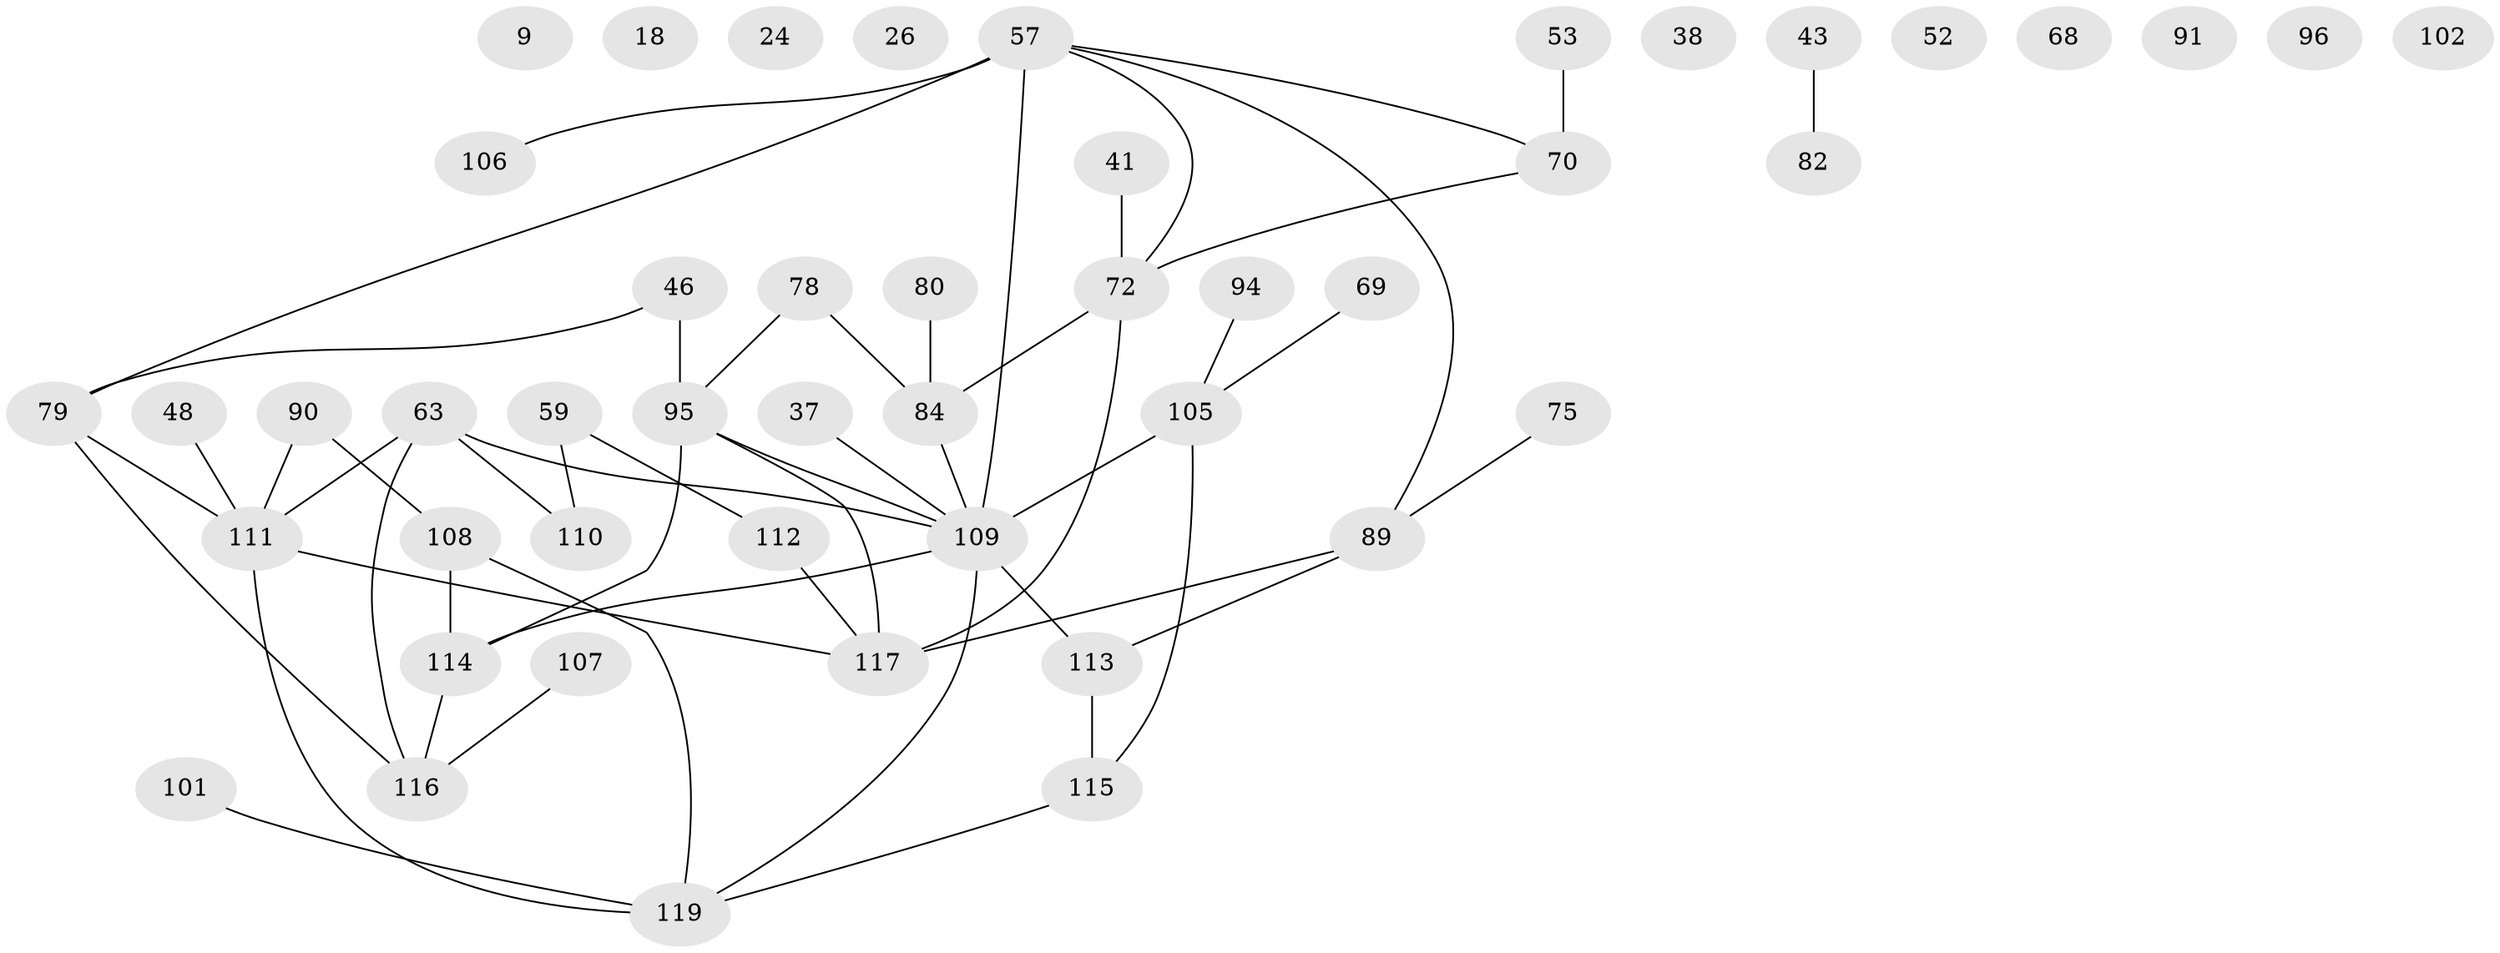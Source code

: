 // original degree distribution, {2: 0.2605042016806723, 3: 0.2689075630252101, 1: 0.21008403361344538, 0: 0.07563025210084033, 5: 0.03361344537815126, 4: 0.12605042016806722, 6: 0.01680672268907563, 7: 0.008403361344537815}
// Generated by graph-tools (version 1.1) at 2025/43/03/04/25 21:43:44]
// undirected, 47 vertices, 53 edges
graph export_dot {
graph [start="1"]
  node [color=gray90,style=filled];
  9;
  18;
  24;
  26 [super="+15"];
  37;
  38;
  41;
  43;
  46;
  48;
  52;
  53;
  57 [super="+51+25"];
  59 [super="+27"];
  63 [super="+47"];
  68;
  69 [super="+31"];
  70;
  72 [super="+1+34"];
  75;
  78;
  79;
  80;
  82;
  84 [super="+32+36"];
  89 [super="+66"];
  90 [super="+85+86"];
  91;
  94;
  95;
  96;
  101;
  102;
  105 [super="+54"];
  106 [super="+6"];
  107;
  108 [super="+58+65"];
  109 [super="+49+92+81+97+67"];
  110;
  111 [super="+19"];
  112 [super="+100"];
  113;
  114 [super="+87"];
  115 [super="+60"];
  116 [super="+42+71+44"];
  117 [super="+76+104"];
  119 [super="+64+118+93"];
  37 -- 109;
  41 -- 72;
  43 -- 82;
  46 -- 79;
  46 -- 95;
  48 -- 111;
  53 -- 70;
  57 -- 106;
  57 -- 72;
  57 -- 89 [weight=2];
  57 -- 109 [weight=3];
  57 -- 70;
  57 -- 79;
  59 -- 110 [weight=2];
  59 -- 112;
  63 -- 110;
  63 -- 111 [weight=2];
  63 -- 116;
  63 -- 109;
  69 -- 105;
  70 -- 72 [weight=3];
  72 -- 84;
  72 -- 117 [weight=2];
  75 -- 89;
  78 -- 84;
  78 -- 95;
  79 -- 111;
  79 -- 116;
  80 -- 84;
  84 -- 109;
  89 -- 117 [weight=2];
  89 -- 113;
  90 -- 108 [weight=2];
  90 -- 111;
  94 -- 105;
  95 -- 114 [weight=2];
  95 -- 117;
  95 -- 109 [weight=2];
  101 -- 119;
  105 -- 115 [weight=2];
  105 -- 109 [weight=2];
  107 -- 116;
  108 -- 114;
  108 -- 119;
  109 -- 114;
  109 -- 113;
  109 -- 119;
  111 -- 117 [weight=2];
  111 -- 119;
  112 -- 117;
  113 -- 115 [weight=2];
  114 -- 116;
  115 -- 119;
}
